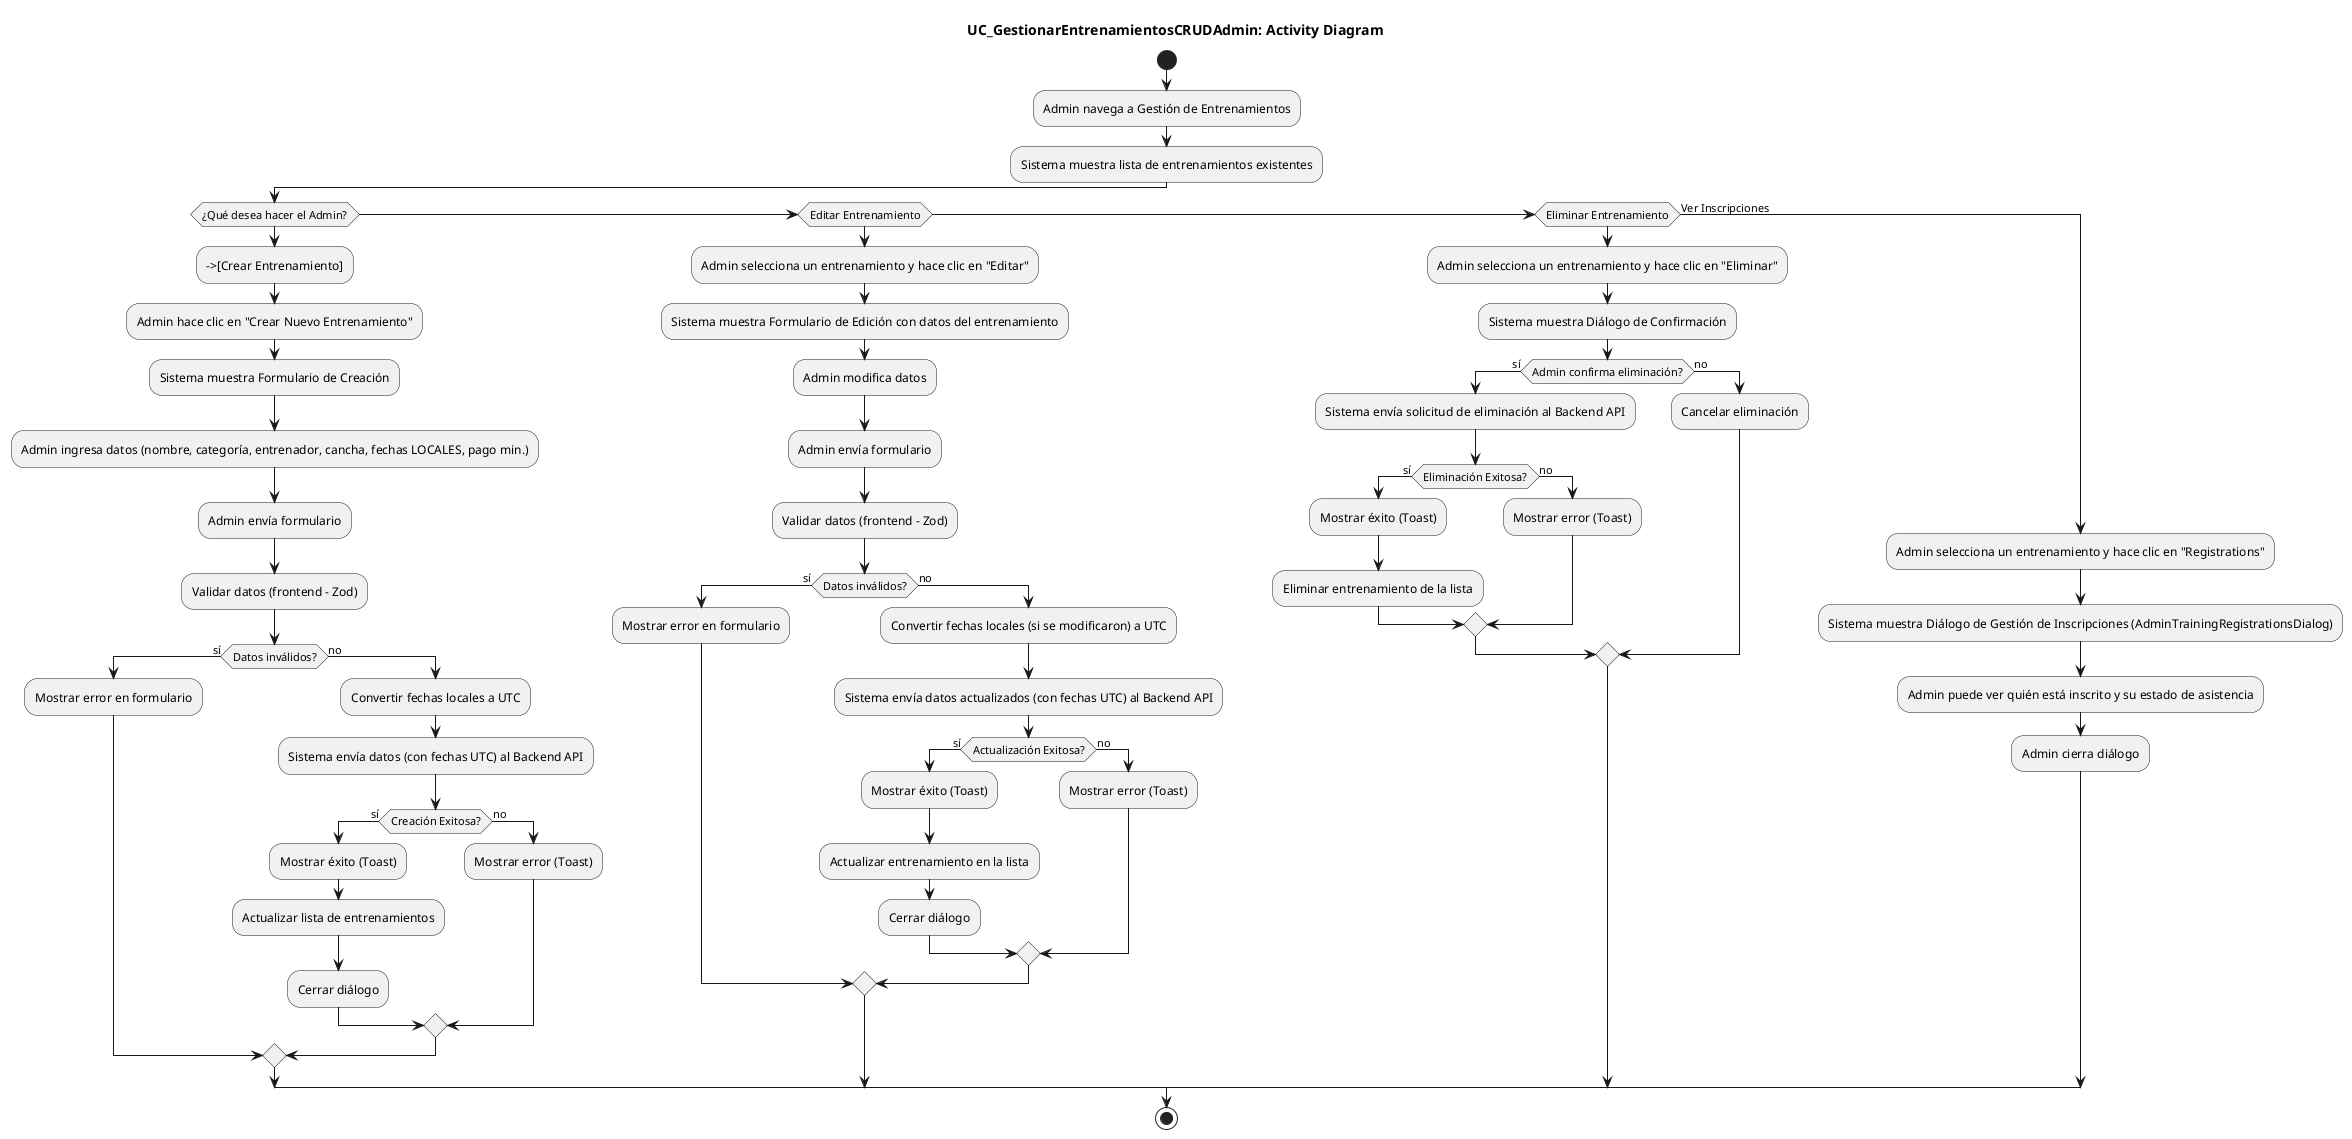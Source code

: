 @startuml
title UC_GestionarEntrenamientosCRUDAdmin: Activity Diagram

start
:Admin navega a Gestión de Entrenamientos;
:Sistema muestra lista de entrenamientos existentes;

if (¿Qué desea hacer el Admin?) then
  -->[Crear Entrenamiento]
    :Admin hace clic en "Crear Nuevo Entrenamiento";
    :Sistema muestra Formulario de Creación;
    :Admin ingresa datos (nombre, categoría, entrenador, cancha, fechas LOCALES, pago min.);
    :Admin envía formulario;
    :Validar datos (frontend - Zod);
    if (Datos inválidos?) then (sí)
      :Mostrar error en formulario;
    else (no)
      :Convertir fechas locales a UTC;
      :Sistema envía datos (con fechas UTC) al Backend API;
      if (Creación Exitosa?) then (sí)
        :Mostrar éxito (Toast);
        :Actualizar lista de entrenamientos;
        :Cerrar diálogo;
      else (no)
        :Mostrar error (Toast);
      endif
    endif

elseif (Editar Entrenamiento) then
    :Admin selecciona un entrenamiento y hace clic en "Editar";
    :Sistema muestra Formulario de Edición con datos del entrenamiento;
    :Admin modifica datos;
    :Admin envía formulario;
    :Validar datos (frontend - Zod);
    if (Datos inválidos?) then (sí)
      :Mostrar error en formulario;
    else (no)
      :Convertir fechas locales (si se modificaron) a UTC;
      :Sistema envía datos actualizados (con fechas UTC) al Backend API;
      if (Actualización Exitosa?) then (sí)
        :Mostrar éxito (Toast);
        :Actualizar entrenamiento en la lista;
        :Cerrar diálogo;
      else (no)
        :Mostrar error (Toast);
      endif
    endif

elseif (Eliminar Entrenamiento) then
    :Admin selecciona un entrenamiento y hace clic en "Eliminar";
    :Sistema muestra Diálogo de Confirmación;
    if (Admin confirma eliminación?) then (sí)
      :Sistema envía solicitud de eliminación al Backend API;
      if (Eliminación Exitosa?) then (sí)
        :Mostrar éxito (Toast);
        :Eliminar entrenamiento de la lista;
      else (no)
        :Mostrar error (Toast);
      endif
    else (no)
      :Cancelar eliminación;
    endif

else (Ver Inscripciones) 
    :Admin selecciona un entrenamiento y hace clic en "Registrations";
    :Sistema muestra Diálogo de Gestión de Inscripciones (AdminTrainingRegistrationsDialog);
    :Admin puede ver quién está inscrito y su estado de asistencia;
    :Admin cierra diálogo;

endif

stop
@enduml

